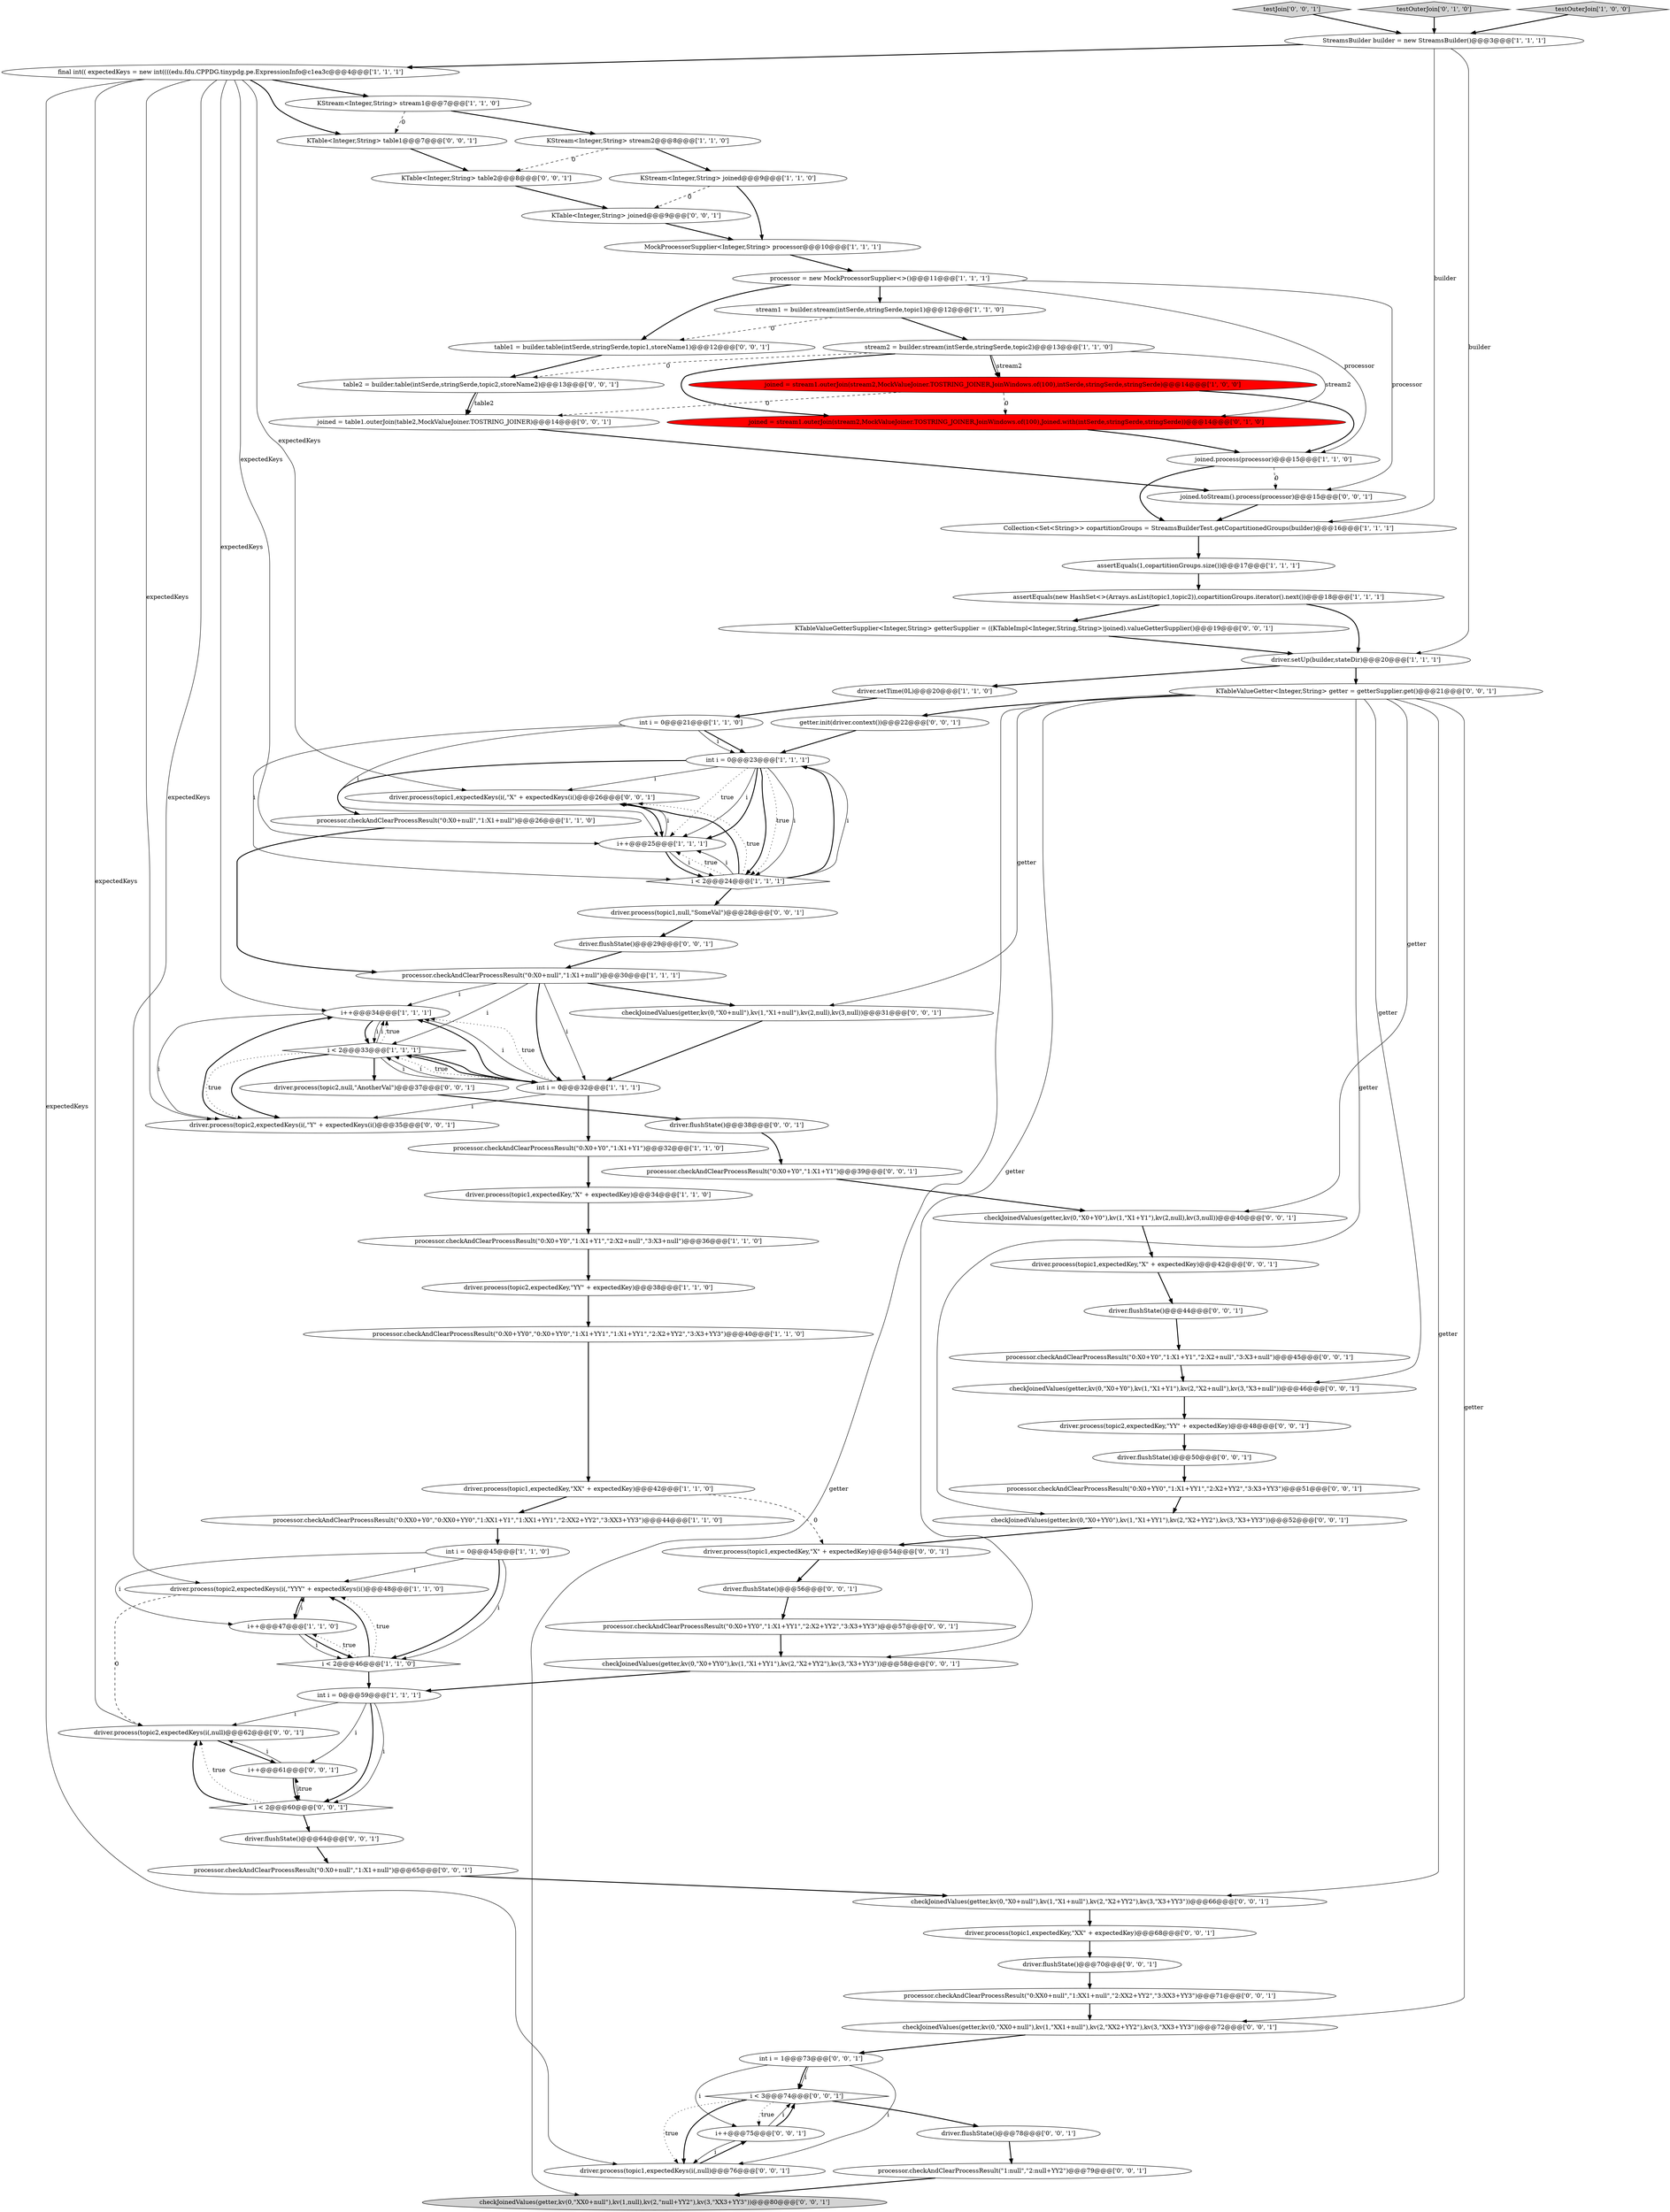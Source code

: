 digraph {
67 [style = filled, label = "checkJoinedValues(getter,kv(0,\"XX0+null\"),kv(1,null),kv(2,\"null+YY2\"),kv(3,\"XX3+YY3\"))@@@80@@@['0', '0', '1']", fillcolor = lightgray, shape = ellipse image = "AAA0AAABBB3BBB"];
15 [style = filled, label = "processor.checkAndClearProcessResult(\"0:X0+YY0\",\"0:X0+YY0\",\"1:X1+YY1\",\"1:X1+YY1\",\"2:X2+YY2\",\"3:X3+YY3\")@@@40@@@['1', '1', '0']", fillcolor = white, shape = ellipse image = "AAA0AAABBB1BBB"];
48 [style = filled, label = "checkJoinedValues(getter,kv(0,\"X0+null\"),kv(1,\"X1+null\"),kv(2,\"X2+YY2\"),kv(3,\"X3+YY3\"))@@@66@@@['0', '0', '1']", fillcolor = white, shape = ellipse image = "AAA0AAABBB3BBB"];
28 [style = filled, label = "KStream<Integer,String> stream2@@@8@@@['1', '1', '0']", fillcolor = white, shape = ellipse image = "AAA0AAABBB1BBB"];
32 [style = filled, label = "int i = 0@@@23@@@['1', '1', '1']", fillcolor = white, shape = ellipse image = "AAA0AAABBB1BBB"];
72 [style = filled, label = "processor.checkAndClearProcessResult(\"0:X0+Y0\",\"1:X1+Y1\")@@@39@@@['0', '0', '1']", fillcolor = white, shape = ellipse image = "AAA0AAABBB3BBB"];
68 [style = filled, label = "testJoin['0', '0', '1']", fillcolor = lightgray, shape = diamond image = "AAA0AAABBB3BBB"];
71 [style = filled, label = "i++@@@75@@@['0', '0', '1']", fillcolor = white, shape = ellipse image = "AAA0AAABBB3BBB"];
14 [style = filled, label = "KStream<Integer,String> stream1@@@7@@@['1', '1', '0']", fillcolor = white, shape = ellipse image = "AAA0AAABBB1BBB"];
9 [style = filled, label = "driver.process(topic1,expectedKey,\"XX\" + expectedKey)@@@42@@@['1', '1', '0']", fillcolor = white, shape = ellipse image = "AAA0AAABBB1BBB"];
61 [style = filled, label = "KTable<Integer,String> table2@@@8@@@['0', '0', '1']", fillcolor = white, shape = ellipse image = "AAA0AAABBB3BBB"];
74 [style = filled, label = "driver.process(topic1,null,\"SomeVal\")@@@28@@@['0', '0', '1']", fillcolor = white, shape = ellipse image = "AAA0AAABBB3BBB"];
7 [style = filled, label = "driver.process(topic2,expectedKeys(i(,\"YYY\" + expectedKeys(i()@@@48@@@['1', '1', '0']", fillcolor = white, shape = ellipse image = "AAA0AAABBB1BBB"];
4 [style = filled, label = "i++@@@34@@@['1', '1', '1']", fillcolor = white, shape = ellipse image = "AAA0AAABBB1BBB"];
42 [style = filled, label = "processor.checkAndClearProcessResult(\"0:X0+Y0\",\"1:X1+Y1\",\"2:X2+null\",\"3:X3+null\")@@@45@@@['0', '0', '1']", fillcolor = white, shape = ellipse image = "AAA0AAABBB3BBB"];
0 [style = filled, label = "Collection<Set<String>> copartitionGroups = StreamsBuilderTest.getCopartitionedGroups(builder)@@@16@@@['1', '1', '1']", fillcolor = white, shape = ellipse image = "AAA0AAABBB1BBB"];
85 [style = filled, label = "processor.checkAndClearProcessResult(\"1:null\",\"2:null+YY2\")@@@79@@@['0', '0', '1']", fillcolor = white, shape = ellipse image = "AAA0AAABBB3BBB"];
86 [style = filled, label = "driver.flushState()@@@64@@@['0', '0', '1']", fillcolor = white, shape = ellipse image = "AAA0AAABBB3BBB"];
5 [style = filled, label = "final int(( expectedKeys = new int((((edu.fdu.CPPDG.tinypdg.pe.ExpressionInfo@c1ea3c@@@4@@@['1', '1', '1']", fillcolor = white, shape = ellipse image = "AAA0AAABBB1BBB"];
19 [style = filled, label = "driver.process(topic1,expectedKey,\"X\" + expectedKey)@@@34@@@['1', '1', '0']", fillcolor = white, shape = ellipse image = "AAA0AAABBB1BBB"];
53 [style = filled, label = "table1 = builder.table(intSerde,stringSerde,topic1,storeName1)@@@12@@@['0', '0', '1']", fillcolor = white, shape = ellipse image = "AAA0AAABBB3BBB"];
10 [style = filled, label = "processor.checkAndClearProcessResult(\"0:XX0+Y0\",\"0:XX0+YY0\",\"1:XX1+Y1\",\"1:XX1+YY1\",\"2:XX2+YY2\",\"3:XX3+YY3\")@@@44@@@['1', '1', '0']", fillcolor = white, shape = ellipse image = "AAA0AAABBB1BBB"];
44 [style = filled, label = "driver.flushState()@@@38@@@['0', '0', '1']", fillcolor = white, shape = ellipse image = "AAA0AAABBB3BBB"];
33 [style = filled, label = "i < 2@@@46@@@['1', '1', '0']", fillcolor = white, shape = diamond image = "AAA0AAABBB1BBB"];
36 [style = filled, label = "processor.checkAndClearProcessResult(\"0:X0+Y0\",\"1:X1+Y1\",\"2:X2+null\",\"3:X3+null\")@@@36@@@['1', '1', '0']", fillcolor = white, shape = ellipse image = "AAA0AAABBB1BBB"];
41 [style = filled, label = "KTableValueGetter<Integer,String> getter = getterSupplier.get()@@@21@@@['0', '0', '1']", fillcolor = white, shape = ellipse image = "AAA0AAABBB3BBB"];
13 [style = filled, label = "processor = new MockProcessorSupplier<>()@@@11@@@['1', '1', '1']", fillcolor = white, shape = ellipse image = "AAA0AAABBB1BBB"];
69 [style = filled, label = "KTableValueGetterSupplier<Integer,String> getterSupplier = ((KTableImpl<Integer,String,String>)joined).valueGetterSupplier()@@@19@@@['0', '0', '1']", fillcolor = white, shape = ellipse image = "AAA0AAABBB3BBB"];
83 [style = filled, label = "driver.process(topic1,expectedKey,\"X\" + expectedKey)@@@42@@@['0', '0', '1']", fillcolor = white, shape = ellipse image = "AAA0AAABBB3BBB"];
54 [style = filled, label = "table2 = builder.table(intSerde,stringSerde,topic2,storeName2)@@@13@@@['0', '0', '1']", fillcolor = white, shape = ellipse image = "AAA0AAABBB3BBB"];
52 [style = filled, label = "checkJoinedValues(getter,kv(0,\"X0+Y0\"),kv(1,\"X1+Y1\"),kv(2,null),kv(3,null))@@@40@@@['0', '0', '1']", fillcolor = white, shape = ellipse image = "AAA0AAABBB3BBB"];
66 [style = filled, label = "driver.process(topic2,null,\"AnotherVal\")@@@37@@@['0', '0', '1']", fillcolor = white, shape = ellipse image = "AAA0AAABBB3BBB"];
43 [style = filled, label = "driver.process(topic1,expectedKeys(i(,\"X\" + expectedKeys(i()@@@26@@@['0', '0', '1']", fillcolor = white, shape = ellipse image = "AAA0AAABBB3BBB"];
51 [style = filled, label = "processor.checkAndClearProcessResult(\"0:XX0+null\",\"1:XX1+null\",\"2:XX2+YY2\",\"3:XX3+YY3\")@@@71@@@['0', '0', '1']", fillcolor = white, shape = ellipse image = "AAA0AAABBB3BBB"];
22 [style = filled, label = "i < 2@@@24@@@['1', '1', '1']", fillcolor = white, shape = diamond image = "AAA0AAABBB1BBB"];
76 [style = filled, label = "getter.init(driver.context())@@@22@@@['0', '0', '1']", fillcolor = white, shape = ellipse image = "AAA0AAABBB3BBB"];
60 [style = filled, label = "driver.process(topic2,expectedKeys(i(,null)@@@62@@@['0', '0', '1']", fillcolor = white, shape = ellipse image = "AAA0AAABBB3BBB"];
79 [style = filled, label = "driver.flushState()@@@78@@@['0', '0', '1']", fillcolor = white, shape = ellipse image = "AAA0AAABBB3BBB"];
8 [style = filled, label = "stream1 = builder.stream(intSerde,stringSerde,topic1)@@@12@@@['1', '1', '0']", fillcolor = white, shape = ellipse image = "AAA0AAABBB1BBB"];
2 [style = filled, label = "assertEquals(new HashSet<>(Arrays.asList(topic1,topic2)),copartitionGroups.iterator().next())@@@18@@@['1', '1', '1']", fillcolor = white, shape = ellipse image = "AAA0AAABBB1BBB"];
12 [style = filled, label = "int i = 0@@@32@@@['1', '1', '1']", fillcolor = white, shape = ellipse image = "AAA0AAABBB1BBB"];
84 [style = filled, label = "processor.checkAndClearProcessResult(\"0:X0+YY0\",\"1:X1+YY1\",\"2:X2+YY2\",\"3:X3+YY3\")@@@51@@@['0', '0', '1']", fillcolor = white, shape = ellipse image = "AAA0AAABBB3BBB"];
23 [style = filled, label = "joined = stream1.outerJoin(stream2,MockValueJoiner.TOSTRING_JOINER,JoinWindows.of(100),intSerde,stringSerde,stringSerde)@@@14@@@['1', '0', '0']", fillcolor = red, shape = ellipse image = "AAA1AAABBB1BBB"];
87 [style = filled, label = "driver.process(topic1,expectedKeys(i(,null)@@@76@@@['0', '0', '1']", fillcolor = white, shape = ellipse image = "AAA0AAABBB3BBB"];
62 [style = filled, label = "driver.flushState()@@@29@@@['0', '0', '1']", fillcolor = white, shape = ellipse image = "AAA0AAABBB3BBB"];
25 [style = filled, label = "int i = 0@@@45@@@['1', '1', '0']", fillcolor = white, shape = ellipse image = "AAA0AAABBB1BBB"];
80 [style = filled, label = "driver.flushState()@@@56@@@['0', '0', '1']", fillcolor = white, shape = ellipse image = "AAA0AAABBB3BBB"];
75 [style = filled, label = "i < 2@@@60@@@['0', '0', '1']", fillcolor = white, shape = diamond image = "AAA0AAABBB3BBB"];
1 [style = filled, label = "i++@@@47@@@['1', '1', '0']", fillcolor = white, shape = ellipse image = "AAA0AAABBB1BBB"];
29 [style = filled, label = "driver.process(topic2,expectedKey,\"YY\" + expectedKey)@@@38@@@['1', '1', '0']", fillcolor = white, shape = ellipse image = "AAA0AAABBB1BBB"];
40 [style = filled, label = "processor.checkAndClearProcessResult(\"0:X0+null\",\"1:X1+null\")@@@65@@@['0', '0', '1']", fillcolor = white, shape = ellipse image = "AAA0AAABBB3BBB"];
56 [style = filled, label = "checkJoinedValues(getter,kv(0,\"X0+null\"),kv(1,\"X1+null\"),kv(2,null),kv(3,null))@@@31@@@['0', '0', '1']", fillcolor = white, shape = ellipse image = "AAA0AAABBB3BBB"];
35 [style = filled, label = "driver.setUp(builder,stateDir)@@@20@@@['1', '1', '1']", fillcolor = white, shape = ellipse image = "AAA0AAABBB1BBB"];
49 [style = filled, label = "int i = 1@@@73@@@['0', '0', '1']", fillcolor = white, shape = ellipse image = "AAA0AAABBB3BBB"];
24 [style = filled, label = "StreamsBuilder builder = new StreamsBuilder()@@@3@@@['1', '1', '1']", fillcolor = white, shape = ellipse image = "AAA0AAABBB1BBB"];
30 [style = filled, label = "processor.checkAndClearProcessResult(\"0:X0+Y0\",\"1:X1+Y1\")@@@32@@@['1', '1', '0']", fillcolor = white, shape = ellipse image = "AAA0AAABBB1BBB"];
20 [style = filled, label = "i++@@@25@@@['1', '1', '1']", fillcolor = white, shape = ellipse image = "AAA0AAABBB1BBB"];
38 [style = filled, label = "testOuterJoin['0', '1', '0']", fillcolor = lightgray, shape = diamond image = "AAA0AAABBB2BBB"];
50 [style = filled, label = "checkJoinedValues(getter,kv(0,\"X0+YY0\"),kv(1,\"X1+YY1\"),kv(2,\"X2+YY2\"),kv(3,\"X3+YY3\"))@@@58@@@['0', '0', '1']", fillcolor = white, shape = ellipse image = "AAA0AAABBB3BBB"];
37 [style = filled, label = "processor.checkAndClearProcessResult(\"0:X0+null\",\"1:X1+null\")@@@26@@@['1', '1', '0']", fillcolor = white, shape = ellipse image = "AAA0AAABBB1BBB"];
57 [style = filled, label = "i < 3@@@74@@@['0', '0', '1']", fillcolor = white, shape = diamond image = "AAA0AAABBB3BBB"];
82 [style = filled, label = "checkJoinedValues(getter,kv(0,\"X0+Y0\"),kv(1,\"X1+Y1\"),kv(2,\"X2+null\"),kv(3,\"X3+null\"))@@@46@@@['0', '0', '1']", fillcolor = white, shape = ellipse image = "AAA0AAABBB3BBB"];
16 [style = filled, label = "testOuterJoin['1', '0', '0']", fillcolor = lightgray, shape = diamond image = "AAA0AAABBB1BBB"];
39 [style = filled, label = "joined = stream1.outerJoin(stream2,MockValueJoiner.TOSTRING_JOINER,JoinWindows.of(100),Joined.with(intSerde,stringSerde,stringSerde))@@@14@@@['0', '1', '0']", fillcolor = red, shape = ellipse image = "AAA1AAABBB2BBB"];
58 [style = filled, label = "processor.checkAndClearProcessResult(\"0:X0+YY0\",\"1:X1+YY1\",\"2:X2+YY2\",\"3:X3+YY3\")@@@57@@@['0', '0', '1']", fillcolor = white, shape = ellipse image = "AAA0AAABBB3BBB"];
65 [style = filled, label = "driver.process(topic2,expectedKeys(i(,\"Y\" + expectedKeys(i()@@@35@@@['0', '0', '1']", fillcolor = white, shape = ellipse image = "AAA0AAABBB3BBB"];
27 [style = filled, label = "int i = 0@@@21@@@['1', '1', '0']", fillcolor = white, shape = ellipse image = "AAA0AAABBB1BBB"];
18 [style = filled, label = "joined.process(processor)@@@15@@@['1', '1', '0']", fillcolor = white, shape = ellipse image = "AAA0AAABBB1BBB"];
88 [style = filled, label = "i++@@@61@@@['0', '0', '1']", fillcolor = white, shape = ellipse image = "AAA0AAABBB3BBB"];
70 [style = filled, label = "driver.process(topic2,expectedKey,\"YY\" + expectedKey)@@@48@@@['0', '0', '1']", fillcolor = white, shape = ellipse image = "AAA0AAABBB3BBB"];
3 [style = filled, label = "processor.checkAndClearProcessResult(\"0:X0+null\",\"1:X1+null\")@@@30@@@['1', '1', '1']", fillcolor = white, shape = ellipse image = "AAA0AAABBB1BBB"];
81 [style = filled, label = "driver.process(topic1,expectedKey,\"X\" + expectedKey)@@@54@@@['0', '0', '1']", fillcolor = white, shape = ellipse image = "AAA0AAABBB3BBB"];
73 [style = filled, label = "driver.flushState()@@@50@@@['0', '0', '1']", fillcolor = white, shape = ellipse image = "AAA0AAABBB3BBB"];
47 [style = filled, label = "KTable<Integer,String> joined@@@9@@@['0', '0', '1']", fillcolor = white, shape = ellipse image = "AAA0AAABBB3BBB"];
31 [style = filled, label = "i < 2@@@33@@@['1', '1', '1']", fillcolor = white, shape = diamond image = "AAA0AAABBB1BBB"];
11 [style = filled, label = "driver.setTime(0L)@@@20@@@['1', '1', '0']", fillcolor = white, shape = ellipse image = "AAA0AAABBB1BBB"];
59 [style = filled, label = "checkJoinedValues(getter,kv(0,\"XX0+null\"),kv(1,\"XX1+null\"),kv(2,\"XX2+YY2\"),kv(3,\"XX3+YY3\"))@@@72@@@['0', '0', '1']", fillcolor = white, shape = ellipse image = "AAA0AAABBB3BBB"];
55 [style = filled, label = "joined = table1.outerJoin(table2,MockValueJoiner.TOSTRING_JOINER)@@@14@@@['0', '0', '1']", fillcolor = white, shape = ellipse image = "AAA0AAABBB3BBB"];
21 [style = filled, label = "stream2 = builder.stream(intSerde,stringSerde,topic2)@@@13@@@['1', '1', '0']", fillcolor = white, shape = ellipse image = "AAA0AAABBB1BBB"];
78 [style = filled, label = "checkJoinedValues(getter,kv(0,\"X0+YY0\"),kv(1,\"X1+YY1\"),kv(2,\"X2+YY2\"),kv(3,\"X3+YY3\"))@@@52@@@['0', '0', '1']", fillcolor = white, shape = ellipse image = "AAA0AAABBB3BBB"];
45 [style = filled, label = "driver.flushState()@@@70@@@['0', '0', '1']", fillcolor = white, shape = ellipse image = "AAA0AAABBB3BBB"];
63 [style = filled, label = "driver.process(topic1,expectedKey,\"XX\" + expectedKey)@@@68@@@['0', '0', '1']", fillcolor = white, shape = ellipse image = "AAA0AAABBB3BBB"];
77 [style = filled, label = "driver.flushState()@@@44@@@['0', '0', '1']", fillcolor = white, shape = ellipse image = "AAA0AAABBB3BBB"];
34 [style = filled, label = "KStream<Integer,String> joined@@@9@@@['1', '1', '0']", fillcolor = white, shape = ellipse image = "AAA0AAABBB1BBB"];
46 [style = filled, label = "KTable<Integer,String> table1@@@7@@@['0', '0', '1']", fillcolor = white, shape = ellipse image = "AAA0AAABBB3BBB"];
6 [style = filled, label = "assertEquals(1,copartitionGroups.size())@@@17@@@['1', '1', '1']", fillcolor = white, shape = ellipse image = "AAA0AAABBB1BBB"];
64 [style = filled, label = "joined.toStream().process(processor)@@@15@@@['0', '0', '1']", fillcolor = white, shape = ellipse image = "AAA0AAABBB3BBB"];
26 [style = filled, label = "int i = 0@@@59@@@['1', '1', '1']", fillcolor = white, shape = ellipse image = "AAA0AAABBB1BBB"];
17 [style = filled, label = "MockProcessorSupplier<Integer,String> processor@@@10@@@['1', '1', '1']", fillcolor = white, shape = ellipse image = "AAA0AAABBB1BBB"];
2->35 [style = bold, label=""];
54->55 [style = bold, label=""];
41->50 [style = solid, label="getter"];
29->15 [style = bold, label=""];
32->22 [style = bold, label=""];
62->3 [style = bold, label=""];
27->32 [style = bold, label=""];
58->50 [style = bold, label=""];
59->49 [style = bold, label=""];
26->88 [style = solid, label="i"];
32->37 [style = bold, label=""];
25->33 [style = bold, label=""];
31->65 [style = dotted, label="true"];
68->24 [style = bold, label=""];
35->41 [style = bold, label=""];
36->29 [style = bold, label=""];
41->48 [style = solid, label="getter"];
5->7 [style = solid, label="expectedKeys"];
42->82 [style = bold, label=""];
46->61 [style = bold, label=""];
14->28 [style = bold, label=""];
85->67 [style = bold, label=""];
19->36 [style = bold, label=""];
56->12 [style = bold, label=""];
9->10 [style = bold, label=""];
53->54 [style = bold, label=""];
49->71 [style = solid, label="i"];
37->3 [style = bold, label=""];
3->4 [style = solid, label="i"];
39->18 [style = bold, label=""];
70->73 [style = bold, label=""];
1->33 [style = bold, label=""];
7->60 [style = dashed, label="0"];
52->83 [style = bold, label=""];
23->39 [style = dashed, label="0"];
34->17 [style = bold, label=""];
24->35 [style = solid, label="builder"];
26->60 [style = solid, label="i"];
2->69 [style = bold, label=""];
41->59 [style = solid, label="getter"];
71->57 [style = solid, label="i"];
55->64 [style = bold, label=""];
75->60 [style = bold, label=""];
32->20 [style = bold, label=""];
18->0 [style = bold, label=""];
3->31 [style = solid, label="i"];
80->58 [style = bold, label=""];
12->31 [style = solid, label="i"];
33->7 [style = bold, label=""];
64->0 [style = bold, label=""];
41->82 [style = solid, label="getter"];
88->75 [style = solid, label="i"];
7->1 [style = bold, label=""];
12->31 [style = dotted, label="true"];
57->79 [style = bold, label=""];
25->1 [style = solid, label="i"];
22->43 [style = bold, label=""];
72->52 [style = bold, label=""];
31->12 [style = solid, label="i"];
22->43 [style = dotted, label="true"];
22->32 [style = bold, label=""];
76->32 [style = bold, label=""];
84->78 [style = bold, label=""];
5->20 [style = solid, label="expectedKeys"];
73->84 [style = bold, label=""];
41->52 [style = solid, label="getter"];
31->66 [style = bold, label=""];
13->64 [style = solid, label="processor"];
24->5 [style = bold, label=""];
41->76 [style = bold, label=""];
6->2 [style = bold, label=""];
5->43 [style = solid, label="expectedKeys"];
18->64 [style = dashed, label="0"];
30->19 [style = bold, label=""];
81->80 [style = bold, label=""];
5->60 [style = solid, label="expectedKeys"];
22->20 [style = dotted, label="true"];
5->65 [style = solid, label="expectedKeys"];
77->42 [style = bold, label=""];
10->25 [style = bold, label=""];
5->87 [style = solid, label="expectedKeys"];
15->9 [style = bold, label=""];
83->77 [style = bold, label=""];
24->0 [style = solid, label="builder"];
57->71 [style = dotted, label="true"];
87->71 [style = bold, label=""];
88->75 [style = bold, label=""];
41->78 [style = solid, label="getter"];
12->4 [style = dotted, label="true"];
25->7 [style = solid, label="i"];
32->43 [style = solid, label="i"];
54->55 [style = solid, label="table2"];
12->31 [style = bold, label=""];
63->45 [style = bold, label=""];
21->23 [style = bold, label=""];
21->54 [style = dashed, label="0"];
38->24 [style = bold, label=""];
45->51 [style = bold, label=""];
27->22 [style = solid, label="i"];
22->32 [style = solid, label="i"];
16->24 [style = bold, label=""];
4->65 [style = solid, label="i"];
43->20 [style = bold, label=""];
44->72 [style = bold, label=""];
32->20 [style = dotted, label="true"];
20->43 [style = solid, label="i"];
3->12 [style = bold, label=""];
26->75 [style = bold, label=""];
75->86 [style = bold, label=""];
14->46 [style = dashed, label="0"];
86->40 [style = bold, label=""];
31->12 [style = bold, label=""];
60->88 [style = bold, label=""];
33->26 [style = bold, label=""];
5->4 [style = solid, label="expectedKeys"];
75->60 [style = dotted, label="true"];
9->81 [style = dashed, label="0"];
4->31 [style = bold, label=""];
3->12 [style = solid, label="i"];
57->87 [style = dotted, label="true"];
32->20 [style = solid, label="i"];
74->62 [style = bold, label=""];
21->39 [style = bold, label=""];
25->33 [style = solid, label="i"];
82->70 [style = bold, label=""];
4->31 [style = solid, label="i"];
71->87 [style = solid, label="i"];
17->13 [style = bold, label=""];
41->67 [style = solid, label="getter"];
13->18 [style = solid, label="processor"];
21->39 [style = solid, label="stream2"];
31->65 [style = bold, label=""];
23->18 [style = bold, label=""];
57->87 [style = bold, label=""];
28->61 [style = dashed, label="0"];
78->81 [style = bold, label=""];
32->22 [style = dotted, label="true"];
33->7 [style = dotted, label="true"];
50->26 [style = bold, label=""];
40->48 [style = bold, label=""];
28->34 [style = bold, label=""];
13->53 [style = bold, label=""];
0->6 [style = bold, label=""];
22->74 [style = bold, label=""];
20->22 [style = solid, label="i"];
49->57 [style = solid, label="i"];
34->47 [style = dashed, label="0"];
65->4 [style = bold, label=""];
8->53 [style = dashed, label="0"];
12->30 [style = bold, label=""];
5->14 [style = bold, label=""];
69->35 [style = bold, label=""];
27->20 [style = solid, label="i"];
88->60 [style = solid, label="i"];
79->85 [style = bold, label=""];
1->33 [style = solid, label="i"];
20->22 [style = bold, label=""];
51->59 [style = bold, label=""];
22->20 [style = solid, label="i"];
49->87 [style = solid, label="i"];
71->57 [style = bold, label=""];
23->55 [style = dashed, label="0"];
12->4 [style = bold, label=""];
27->32 [style = solid, label="i"];
61->47 [style = bold, label=""];
41->56 [style = solid, label="getter"];
35->11 [style = bold, label=""];
32->22 [style = solid, label="i"];
12->4 [style = solid, label="i"];
33->1 [style = dotted, label="true"];
75->88 [style = dotted, label="true"];
8->21 [style = bold, label=""];
48->63 [style = bold, label=""];
47->17 [style = bold, label=""];
13->8 [style = bold, label=""];
49->57 [style = bold, label=""];
31->4 [style = solid, label="i"];
5->46 [style = bold, label=""];
31->4 [style = dotted, label="true"];
21->23 [style = solid, label="stream2"];
12->65 [style = solid, label="i"];
1->7 [style = solid, label="i"];
66->44 [style = bold, label=""];
26->75 [style = solid, label="i"];
11->27 [style = bold, label=""];
3->56 [style = bold, label=""];
}
